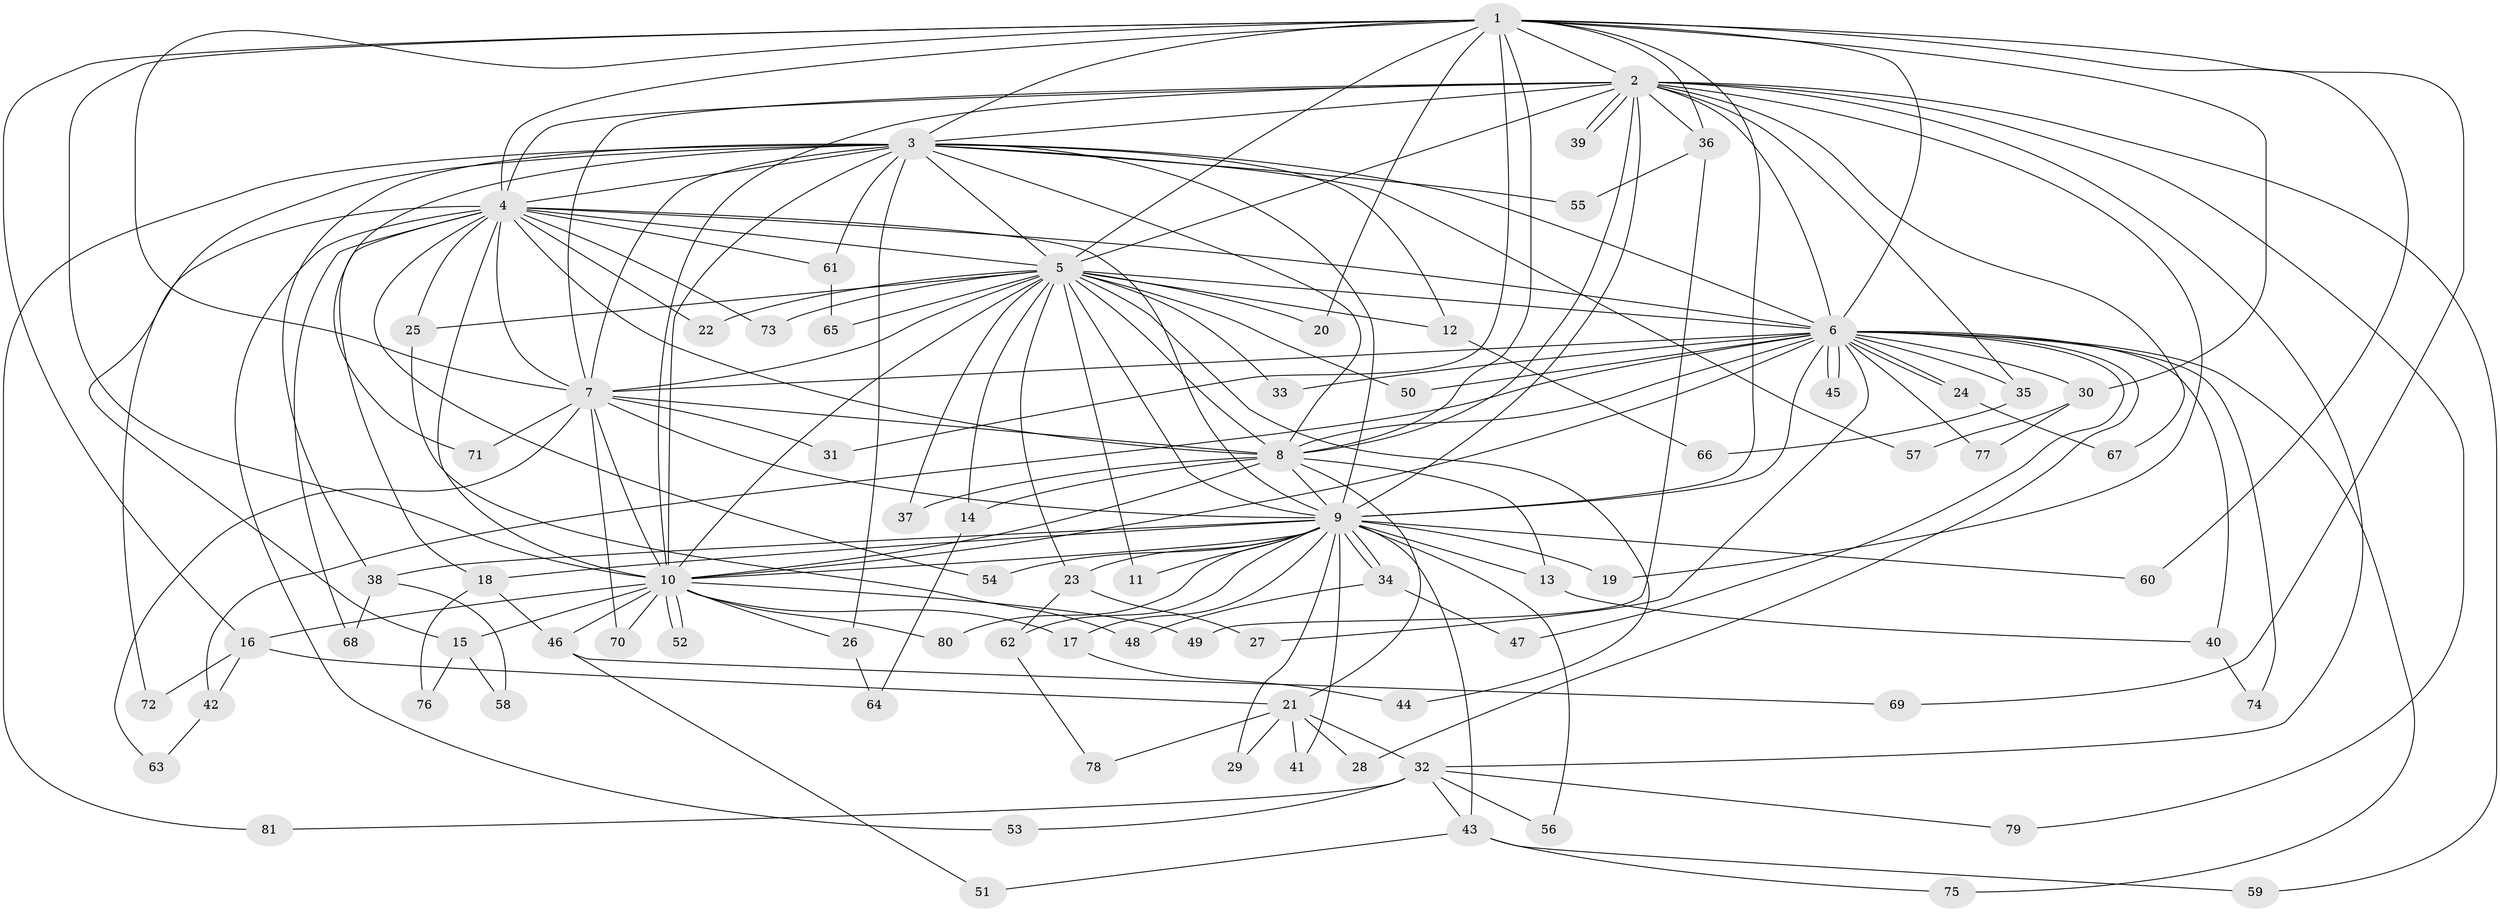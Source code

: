 // coarse degree distribution, {12: 0.016666666666666666, 21: 0.016666666666666666, 19: 0.016666666666666666, 18: 0.03333333333333333, 22: 0.03333333333333333, 2: 0.5, 3: 0.18333333333333332, 4: 0.08333333333333333, 5: 0.03333333333333333, 6: 0.03333333333333333, 7: 0.016666666666666666, 1: 0.03333333333333333}
// Generated by graph-tools (version 1.1) at 2025/51/02/27/25 19:51:49]
// undirected, 81 vertices, 187 edges
graph export_dot {
graph [start="1"]
  node [color=gray90,style=filled];
  1;
  2;
  3;
  4;
  5;
  6;
  7;
  8;
  9;
  10;
  11;
  12;
  13;
  14;
  15;
  16;
  17;
  18;
  19;
  20;
  21;
  22;
  23;
  24;
  25;
  26;
  27;
  28;
  29;
  30;
  31;
  32;
  33;
  34;
  35;
  36;
  37;
  38;
  39;
  40;
  41;
  42;
  43;
  44;
  45;
  46;
  47;
  48;
  49;
  50;
  51;
  52;
  53;
  54;
  55;
  56;
  57;
  58;
  59;
  60;
  61;
  62;
  63;
  64;
  65;
  66;
  67;
  68;
  69;
  70;
  71;
  72;
  73;
  74;
  75;
  76;
  77;
  78;
  79;
  80;
  81;
  1 -- 2;
  1 -- 3;
  1 -- 4;
  1 -- 5;
  1 -- 6;
  1 -- 7;
  1 -- 8;
  1 -- 9;
  1 -- 10;
  1 -- 16;
  1 -- 20;
  1 -- 30;
  1 -- 31;
  1 -- 36;
  1 -- 60;
  1 -- 69;
  2 -- 3;
  2 -- 4;
  2 -- 5;
  2 -- 6;
  2 -- 7;
  2 -- 8;
  2 -- 9;
  2 -- 10;
  2 -- 19;
  2 -- 32;
  2 -- 35;
  2 -- 36;
  2 -- 39;
  2 -- 39;
  2 -- 59;
  2 -- 67;
  2 -- 79;
  3 -- 4;
  3 -- 5;
  3 -- 6;
  3 -- 7;
  3 -- 8;
  3 -- 9;
  3 -- 10;
  3 -- 12;
  3 -- 15;
  3 -- 26;
  3 -- 38;
  3 -- 55;
  3 -- 57;
  3 -- 61;
  3 -- 71;
  3 -- 81;
  4 -- 5;
  4 -- 6;
  4 -- 7;
  4 -- 8;
  4 -- 9;
  4 -- 10;
  4 -- 18;
  4 -- 22;
  4 -- 25;
  4 -- 53;
  4 -- 54;
  4 -- 61;
  4 -- 68;
  4 -- 72;
  4 -- 73;
  5 -- 6;
  5 -- 7;
  5 -- 8;
  5 -- 9;
  5 -- 10;
  5 -- 11;
  5 -- 12;
  5 -- 14;
  5 -- 20;
  5 -- 22;
  5 -- 23;
  5 -- 25;
  5 -- 33;
  5 -- 37;
  5 -- 44;
  5 -- 50;
  5 -- 65;
  5 -- 73;
  6 -- 7;
  6 -- 8;
  6 -- 9;
  6 -- 10;
  6 -- 24;
  6 -- 24;
  6 -- 27;
  6 -- 28;
  6 -- 30;
  6 -- 33;
  6 -- 35;
  6 -- 40;
  6 -- 42;
  6 -- 45;
  6 -- 45;
  6 -- 47;
  6 -- 50;
  6 -- 74;
  6 -- 75;
  6 -- 77;
  7 -- 8;
  7 -- 9;
  7 -- 10;
  7 -- 31;
  7 -- 63;
  7 -- 70;
  7 -- 71;
  8 -- 9;
  8 -- 10;
  8 -- 13;
  8 -- 14;
  8 -- 21;
  8 -- 37;
  9 -- 10;
  9 -- 11;
  9 -- 13;
  9 -- 17;
  9 -- 18;
  9 -- 19;
  9 -- 23;
  9 -- 29;
  9 -- 34;
  9 -- 34;
  9 -- 38;
  9 -- 41;
  9 -- 43;
  9 -- 54;
  9 -- 56;
  9 -- 60;
  9 -- 62;
  9 -- 80;
  10 -- 15;
  10 -- 16;
  10 -- 17;
  10 -- 26;
  10 -- 46;
  10 -- 49;
  10 -- 52;
  10 -- 52;
  10 -- 70;
  10 -- 80;
  12 -- 66;
  13 -- 40;
  14 -- 64;
  15 -- 58;
  15 -- 76;
  16 -- 21;
  16 -- 42;
  16 -- 72;
  17 -- 44;
  18 -- 46;
  18 -- 76;
  21 -- 28;
  21 -- 29;
  21 -- 32;
  21 -- 41;
  21 -- 78;
  23 -- 27;
  23 -- 62;
  24 -- 67;
  25 -- 48;
  26 -- 64;
  30 -- 57;
  30 -- 77;
  32 -- 43;
  32 -- 53;
  32 -- 56;
  32 -- 79;
  32 -- 81;
  34 -- 47;
  34 -- 48;
  35 -- 66;
  36 -- 49;
  36 -- 55;
  38 -- 58;
  38 -- 68;
  40 -- 74;
  42 -- 63;
  43 -- 51;
  43 -- 59;
  43 -- 75;
  46 -- 51;
  46 -- 69;
  61 -- 65;
  62 -- 78;
}
